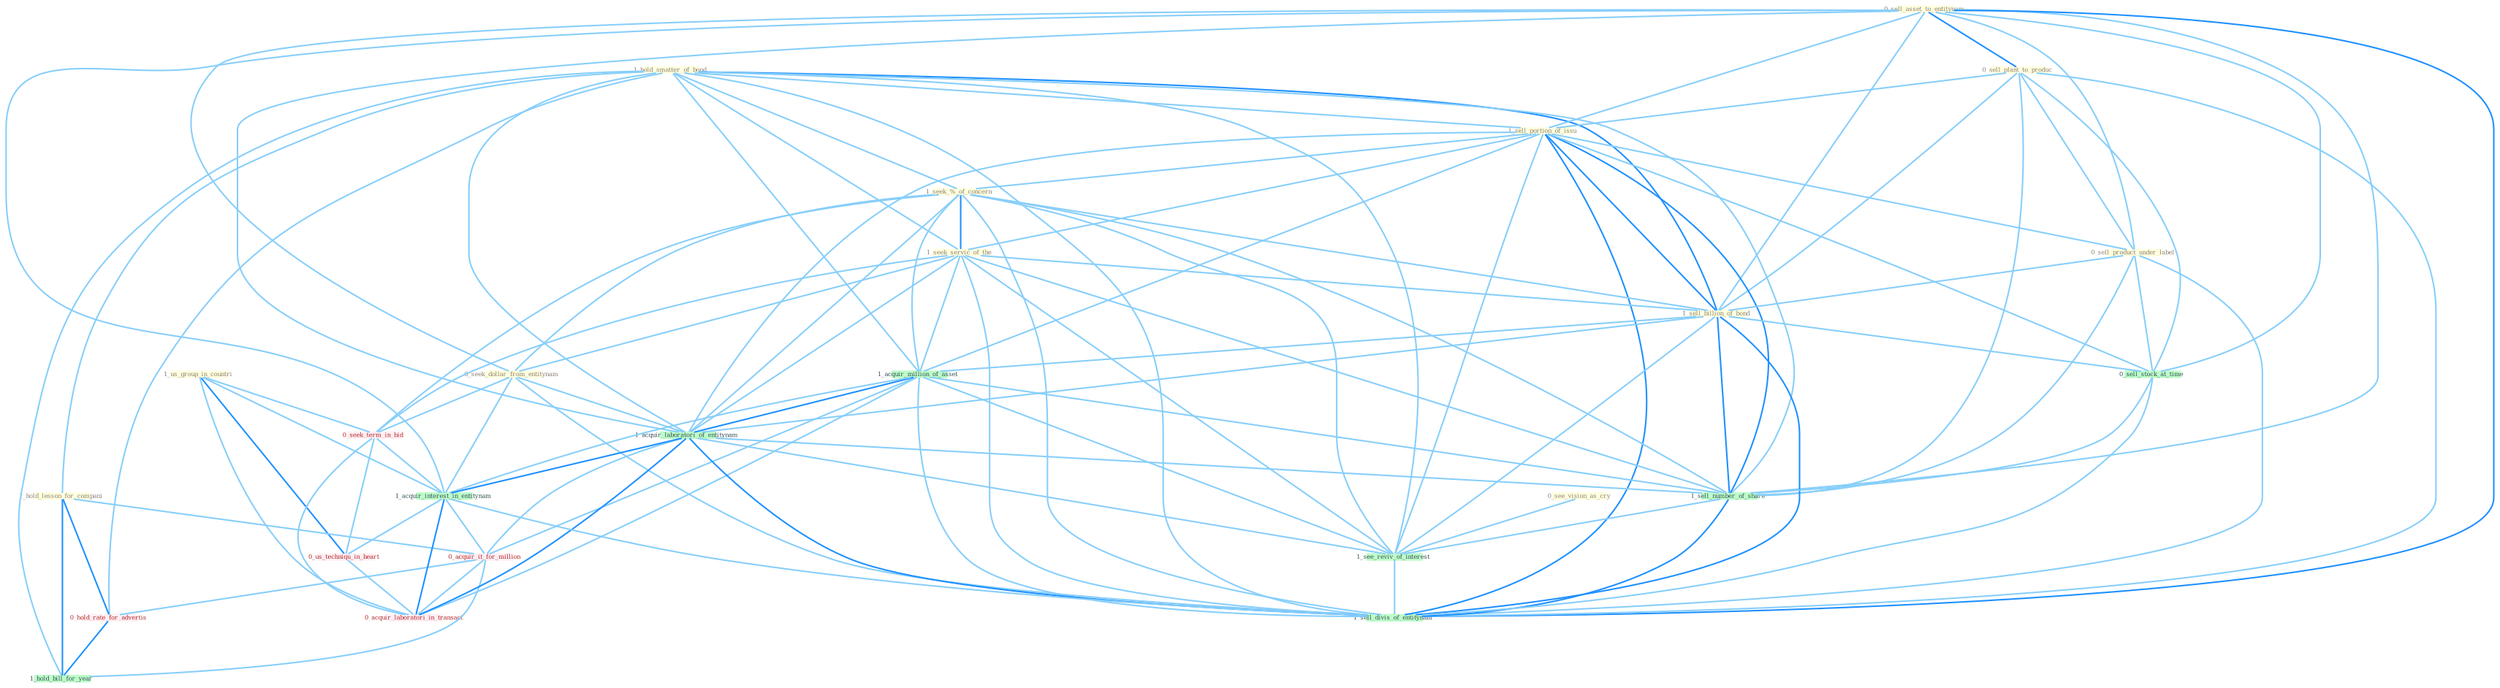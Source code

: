 Graph G{ 
    node
    [shape=polygon,style=filled,width=.5,height=.06,color="#BDFCC9",fixedsize=true,fontsize=4,
    fontcolor="#2f4f4f"];
    {node
    [color="#ffffe0", fontcolor="#8b7d6b"] "1_hold_smatter_of_bond " "1_us_group_in_countri " "1_hold_lesson_for_compani " "0_see_vision_as_cry " "0_sell_asset_to_entitynam " "0_sell_plant_to_produc " "1_sell_portion_of_issu " "0_sell_product_under_label " "1_seek_%_of_concern " "1_seek_servic_of_the " "0_seek_dollar_from_entitynam " "1_sell_billion_of_bond "}
{node [color="#fff0f5", fontcolor="#b22222"] "0_seek_term_in_bid " "0_us_techniqu_in_heart " "0_acquir_it_for_million " "0_hold_rate_for_advertis " "0_acquir_laboratori_in_transact "}
edge [color="#B0E2FF"];

	"1_hold_smatter_of_bond " -- "1_hold_lesson_for_compani " [w="1", color="#87cefa" ];
	"1_hold_smatter_of_bond " -- "1_sell_portion_of_issu " [w="1", color="#87cefa" ];
	"1_hold_smatter_of_bond " -- "1_seek_%_of_concern " [w="1", color="#87cefa" ];
	"1_hold_smatter_of_bond " -- "1_seek_servic_of_the " [w="1", color="#87cefa" ];
	"1_hold_smatter_of_bond " -- "1_sell_billion_of_bond " [w="2", color="#1e90ff" , len=0.8];
	"1_hold_smatter_of_bond " -- "1_acquir_million_of_asset " [w="1", color="#87cefa" ];
	"1_hold_smatter_of_bond " -- "1_acquir_laboratori_of_entitynam " [w="1", color="#87cefa" ];
	"1_hold_smatter_of_bond " -- "0_hold_rate_for_advertis " [w="1", color="#87cefa" ];
	"1_hold_smatter_of_bond " -- "1_sell_number_of_share " [w="1", color="#87cefa" ];
	"1_hold_smatter_of_bond " -- "1_see_reviv_of_interest " [w="1", color="#87cefa" ];
	"1_hold_smatter_of_bond " -- "1_hold_bill_for_year " [w="1", color="#87cefa" ];
	"1_hold_smatter_of_bond " -- "1_sell_divis_of_entitynam " [w="1", color="#87cefa" ];
	"1_us_group_in_countri " -- "0_seek_term_in_bid " [w="1", color="#87cefa" ];
	"1_us_group_in_countri " -- "1_acquir_interest_in_entitynam " [w="1", color="#87cefa" ];
	"1_us_group_in_countri " -- "0_us_techniqu_in_heart " [w="2", color="#1e90ff" , len=0.8];
	"1_us_group_in_countri " -- "0_acquir_laboratori_in_transact " [w="1", color="#87cefa" ];
	"1_hold_lesson_for_compani " -- "0_acquir_it_for_million " [w="1", color="#87cefa" ];
	"1_hold_lesson_for_compani " -- "0_hold_rate_for_advertis " [w="2", color="#1e90ff" , len=0.8];
	"1_hold_lesson_for_compani " -- "1_hold_bill_for_year " [w="2", color="#1e90ff" , len=0.8];
	"0_see_vision_as_cry " -- "1_see_reviv_of_interest " [w="1", color="#87cefa" ];
	"0_sell_asset_to_entitynam " -- "0_sell_plant_to_produc " [w="2", color="#1e90ff" , len=0.8];
	"0_sell_asset_to_entitynam " -- "1_sell_portion_of_issu " [w="1", color="#87cefa" ];
	"0_sell_asset_to_entitynam " -- "0_sell_product_under_label " [w="1", color="#87cefa" ];
	"0_sell_asset_to_entitynam " -- "0_seek_dollar_from_entitynam " [w="1", color="#87cefa" ];
	"0_sell_asset_to_entitynam " -- "1_sell_billion_of_bond " [w="1", color="#87cefa" ];
	"0_sell_asset_to_entitynam " -- "1_acquir_laboratori_of_entitynam " [w="1", color="#87cefa" ];
	"0_sell_asset_to_entitynam " -- "1_acquir_interest_in_entitynam " [w="1", color="#87cefa" ];
	"0_sell_asset_to_entitynam " -- "0_sell_stock_at_time " [w="1", color="#87cefa" ];
	"0_sell_asset_to_entitynam " -- "1_sell_number_of_share " [w="1", color="#87cefa" ];
	"0_sell_asset_to_entitynam " -- "1_sell_divis_of_entitynam " [w="2", color="#1e90ff" , len=0.8];
	"0_sell_plant_to_produc " -- "1_sell_portion_of_issu " [w="1", color="#87cefa" ];
	"0_sell_plant_to_produc " -- "0_sell_product_under_label " [w="1", color="#87cefa" ];
	"0_sell_plant_to_produc " -- "1_sell_billion_of_bond " [w="1", color="#87cefa" ];
	"0_sell_plant_to_produc " -- "0_sell_stock_at_time " [w="1", color="#87cefa" ];
	"0_sell_plant_to_produc " -- "1_sell_number_of_share " [w="1", color="#87cefa" ];
	"0_sell_plant_to_produc " -- "1_sell_divis_of_entitynam " [w="1", color="#87cefa" ];
	"1_sell_portion_of_issu " -- "0_sell_product_under_label " [w="1", color="#87cefa" ];
	"1_sell_portion_of_issu " -- "1_seek_%_of_concern " [w="1", color="#87cefa" ];
	"1_sell_portion_of_issu " -- "1_seek_servic_of_the " [w="1", color="#87cefa" ];
	"1_sell_portion_of_issu " -- "1_sell_billion_of_bond " [w="2", color="#1e90ff" , len=0.8];
	"1_sell_portion_of_issu " -- "1_acquir_million_of_asset " [w="1", color="#87cefa" ];
	"1_sell_portion_of_issu " -- "1_acquir_laboratori_of_entitynam " [w="1", color="#87cefa" ];
	"1_sell_portion_of_issu " -- "0_sell_stock_at_time " [w="1", color="#87cefa" ];
	"1_sell_portion_of_issu " -- "1_sell_number_of_share " [w="2", color="#1e90ff" , len=0.8];
	"1_sell_portion_of_issu " -- "1_see_reviv_of_interest " [w="1", color="#87cefa" ];
	"1_sell_portion_of_issu " -- "1_sell_divis_of_entitynam " [w="2", color="#1e90ff" , len=0.8];
	"0_sell_product_under_label " -- "1_sell_billion_of_bond " [w="1", color="#87cefa" ];
	"0_sell_product_under_label " -- "0_sell_stock_at_time " [w="1", color="#87cefa" ];
	"0_sell_product_under_label " -- "1_sell_number_of_share " [w="1", color="#87cefa" ];
	"0_sell_product_under_label " -- "1_sell_divis_of_entitynam " [w="1", color="#87cefa" ];
	"1_seek_%_of_concern " -- "1_seek_servic_of_the " [w="2", color="#1e90ff" , len=0.8];
	"1_seek_%_of_concern " -- "0_seek_dollar_from_entitynam " [w="1", color="#87cefa" ];
	"1_seek_%_of_concern " -- "1_sell_billion_of_bond " [w="1", color="#87cefa" ];
	"1_seek_%_of_concern " -- "1_acquir_million_of_asset " [w="1", color="#87cefa" ];
	"1_seek_%_of_concern " -- "1_acquir_laboratori_of_entitynam " [w="1", color="#87cefa" ];
	"1_seek_%_of_concern " -- "0_seek_term_in_bid " [w="1", color="#87cefa" ];
	"1_seek_%_of_concern " -- "1_sell_number_of_share " [w="1", color="#87cefa" ];
	"1_seek_%_of_concern " -- "1_see_reviv_of_interest " [w="1", color="#87cefa" ];
	"1_seek_%_of_concern " -- "1_sell_divis_of_entitynam " [w="1", color="#87cefa" ];
	"1_seek_servic_of_the " -- "0_seek_dollar_from_entitynam " [w="1", color="#87cefa" ];
	"1_seek_servic_of_the " -- "1_sell_billion_of_bond " [w="1", color="#87cefa" ];
	"1_seek_servic_of_the " -- "1_acquir_million_of_asset " [w="1", color="#87cefa" ];
	"1_seek_servic_of_the " -- "1_acquir_laboratori_of_entitynam " [w="1", color="#87cefa" ];
	"1_seek_servic_of_the " -- "0_seek_term_in_bid " [w="1", color="#87cefa" ];
	"1_seek_servic_of_the " -- "1_sell_number_of_share " [w="1", color="#87cefa" ];
	"1_seek_servic_of_the " -- "1_see_reviv_of_interest " [w="1", color="#87cefa" ];
	"1_seek_servic_of_the " -- "1_sell_divis_of_entitynam " [w="1", color="#87cefa" ];
	"0_seek_dollar_from_entitynam " -- "1_acquir_laboratori_of_entitynam " [w="1", color="#87cefa" ];
	"0_seek_dollar_from_entitynam " -- "0_seek_term_in_bid " [w="1", color="#87cefa" ];
	"0_seek_dollar_from_entitynam " -- "1_acquir_interest_in_entitynam " [w="1", color="#87cefa" ];
	"0_seek_dollar_from_entitynam " -- "1_sell_divis_of_entitynam " [w="1", color="#87cefa" ];
	"1_sell_billion_of_bond " -- "1_acquir_million_of_asset " [w="1", color="#87cefa" ];
	"1_sell_billion_of_bond " -- "1_acquir_laboratori_of_entitynam " [w="1", color="#87cefa" ];
	"1_sell_billion_of_bond " -- "0_sell_stock_at_time " [w="1", color="#87cefa" ];
	"1_sell_billion_of_bond " -- "1_sell_number_of_share " [w="2", color="#1e90ff" , len=0.8];
	"1_sell_billion_of_bond " -- "1_see_reviv_of_interest " [w="1", color="#87cefa" ];
	"1_sell_billion_of_bond " -- "1_sell_divis_of_entitynam " [w="2", color="#1e90ff" , len=0.8];
	"1_acquir_million_of_asset " -- "1_acquir_laboratori_of_entitynam " [w="2", color="#1e90ff" , len=0.8];
	"1_acquir_million_of_asset " -- "1_acquir_interest_in_entitynam " [w="1", color="#87cefa" ];
	"1_acquir_million_of_asset " -- "0_acquir_it_for_million " [w="1", color="#87cefa" ];
	"1_acquir_million_of_asset " -- "0_acquir_laboratori_in_transact " [w="1", color="#87cefa" ];
	"1_acquir_million_of_asset " -- "1_sell_number_of_share " [w="1", color="#87cefa" ];
	"1_acquir_million_of_asset " -- "1_see_reviv_of_interest " [w="1", color="#87cefa" ];
	"1_acquir_million_of_asset " -- "1_sell_divis_of_entitynam " [w="1", color="#87cefa" ];
	"1_acquir_laboratori_of_entitynam " -- "1_acquir_interest_in_entitynam " [w="2", color="#1e90ff" , len=0.8];
	"1_acquir_laboratori_of_entitynam " -- "0_acquir_it_for_million " [w="1", color="#87cefa" ];
	"1_acquir_laboratori_of_entitynam " -- "0_acquir_laboratori_in_transact " [w="2", color="#1e90ff" , len=0.8];
	"1_acquir_laboratori_of_entitynam " -- "1_sell_number_of_share " [w="1", color="#87cefa" ];
	"1_acquir_laboratori_of_entitynam " -- "1_see_reviv_of_interest " [w="1", color="#87cefa" ];
	"1_acquir_laboratori_of_entitynam " -- "1_sell_divis_of_entitynam " [w="2", color="#1e90ff" , len=0.8];
	"0_seek_term_in_bid " -- "1_acquir_interest_in_entitynam " [w="1", color="#87cefa" ];
	"0_seek_term_in_bid " -- "0_us_techniqu_in_heart " [w="1", color="#87cefa" ];
	"0_seek_term_in_bid " -- "0_acquir_laboratori_in_transact " [w="1", color="#87cefa" ];
	"1_acquir_interest_in_entitynam " -- "0_us_techniqu_in_heart " [w="1", color="#87cefa" ];
	"1_acquir_interest_in_entitynam " -- "0_acquir_it_for_million " [w="1", color="#87cefa" ];
	"1_acquir_interest_in_entitynam " -- "0_acquir_laboratori_in_transact " [w="2", color="#1e90ff" , len=0.8];
	"1_acquir_interest_in_entitynam " -- "1_sell_divis_of_entitynam " [w="1", color="#87cefa" ];
	"0_us_techniqu_in_heart " -- "0_acquir_laboratori_in_transact " [w="1", color="#87cefa" ];
	"0_acquir_it_for_million " -- "0_hold_rate_for_advertis " [w="1", color="#87cefa" ];
	"0_acquir_it_for_million " -- "0_acquir_laboratori_in_transact " [w="1", color="#87cefa" ];
	"0_acquir_it_for_million " -- "1_hold_bill_for_year " [w="1", color="#87cefa" ];
	"0_hold_rate_for_advertis " -- "1_hold_bill_for_year " [w="2", color="#1e90ff" , len=0.8];
	"0_sell_stock_at_time " -- "1_sell_number_of_share " [w="1", color="#87cefa" ];
	"0_sell_stock_at_time " -- "1_sell_divis_of_entitynam " [w="1", color="#87cefa" ];
	"1_sell_number_of_share " -- "1_see_reviv_of_interest " [w="1", color="#87cefa" ];
	"1_sell_number_of_share " -- "1_sell_divis_of_entitynam " [w="2", color="#1e90ff" , len=0.8];
	"1_see_reviv_of_interest " -- "1_sell_divis_of_entitynam " [w="1", color="#87cefa" ];
}